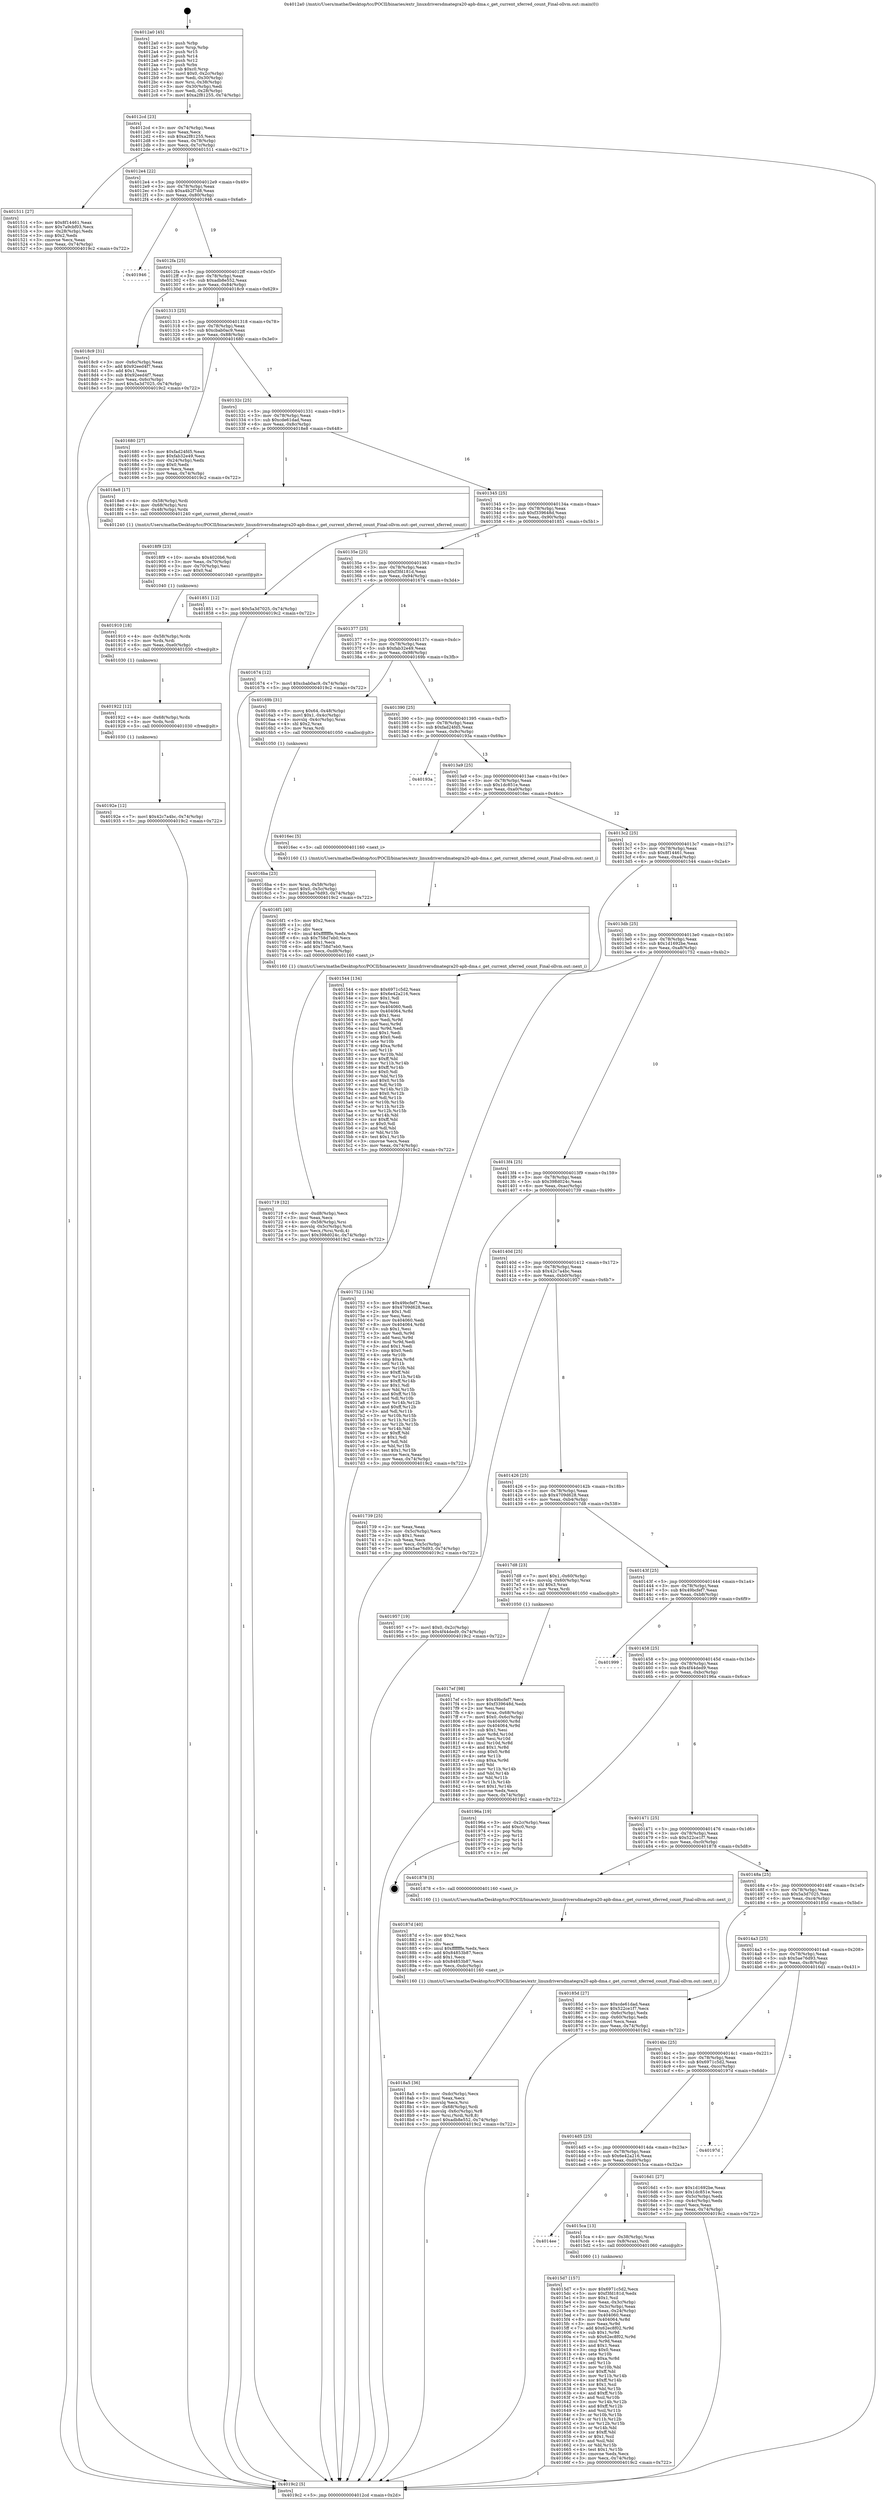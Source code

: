 digraph "0x4012a0" {
  label = "0x4012a0 (/mnt/c/Users/mathe/Desktop/tcc/POCII/binaries/extr_linuxdriversdmategra20-apb-dma.c_get_current_xferred_count_Final-ollvm.out::main(0))"
  labelloc = "t"
  node[shape=record]

  Entry [label="",width=0.3,height=0.3,shape=circle,fillcolor=black,style=filled]
  "0x4012cd" [label="{
     0x4012cd [23]\l
     | [instrs]\l
     &nbsp;&nbsp;0x4012cd \<+3\>: mov -0x74(%rbp),%eax\l
     &nbsp;&nbsp;0x4012d0 \<+2\>: mov %eax,%ecx\l
     &nbsp;&nbsp;0x4012d2 \<+6\>: sub $0xa2f81255,%ecx\l
     &nbsp;&nbsp;0x4012d8 \<+3\>: mov %eax,-0x78(%rbp)\l
     &nbsp;&nbsp;0x4012db \<+3\>: mov %ecx,-0x7c(%rbp)\l
     &nbsp;&nbsp;0x4012de \<+6\>: je 0000000000401511 \<main+0x271\>\l
  }"]
  "0x401511" [label="{
     0x401511 [27]\l
     | [instrs]\l
     &nbsp;&nbsp;0x401511 \<+5\>: mov $0x8f14461,%eax\l
     &nbsp;&nbsp;0x401516 \<+5\>: mov $0x7a9cbf03,%ecx\l
     &nbsp;&nbsp;0x40151b \<+3\>: mov -0x28(%rbp),%edx\l
     &nbsp;&nbsp;0x40151e \<+3\>: cmp $0x2,%edx\l
     &nbsp;&nbsp;0x401521 \<+3\>: cmovne %ecx,%eax\l
     &nbsp;&nbsp;0x401524 \<+3\>: mov %eax,-0x74(%rbp)\l
     &nbsp;&nbsp;0x401527 \<+5\>: jmp 00000000004019c2 \<main+0x722\>\l
  }"]
  "0x4012e4" [label="{
     0x4012e4 [22]\l
     | [instrs]\l
     &nbsp;&nbsp;0x4012e4 \<+5\>: jmp 00000000004012e9 \<main+0x49\>\l
     &nbsp;&nbsp;0x4012e9 \<+3\>: mov -0x78(%rbp),%eax\l
     &nbsp;&nbsp;0x4012ec \<+5\>: sub $0xa4b2f7d8,%eax\l
     &nbsp;&nbsp;0x4012f1 \<+3\>: mov %eax,-0x80(%rbp)\l
     &nbsp;&nbsp;0x4012f4 \<+6\>: je 0000000000401946 \<main+0x6a6\>\l
  }"]
  "0x4019c2" [label="{
     0x4019c2 [5]\l
     | [instrs]\l
     &nbsp;&nbsp;0x4019c2 \<+5\>: jmp 00000000004012cd \<main+0x2d\>\l
  }"]
  "0x4012a0" [label="{
     0x4012a0 [45]\l
     | [instrs]\l
     &nbsp;&nbsp;0x4012a0 \<+1\>: push %rbp\l
     &nbsp;&nbsp;0x4012a1 \<+3\>: mov %rsp,%rbp\l
     &nbsp;&nbsp;0x4012a4 \<+2\>: push %r15\l
     &nbsp;&nbsp;0x4012a6 \<+2\>: push %r14\l
     &nbsp;&nbsp;0x4012a8 \<+2\>: push %r12\l
     &nbsp;&nbsp;0x4012aa \<+1\>: push %rbx\l
     &nbsp;&nbsp;0x4012ab \<+7\>: sub $0xc0,%rsp\l
     &nbsp;&nbsp;0x4012b2 \<+7\>: movl $0x0,-0x2c(%rbp)\l
     &nbsp;&nbsp;0x4012b9 \<+3\>: mov %edi,-0x30(%rbp)\l
     &nbsp;&nbsp;0x4012bc \<+4\>: mov %rsi,-0x38(%rbp)\l
     &nbsp;&nbsp;0x4012c0 \<+3\>: mov -0x30(%rbp),%edi\l
     &nbsp;&nbsp;0x4012c3 \<+3\>: mov %edi,-0x28(%rbp)\l
     &nbsp;&nbsp;0x4012c6 \<+7\>: movl $0xa2f81255,-0x74(%rbp)\l
  }"]
  Exit [label="",width=0.3,height=0.3,shape=circle,fillcolor=black,style=filled,peripheries=2]
  "0x401946" [label="{
     0x401946\l
  }", style=dashed]
  "0x4012fa" [label="{
     0x4012fa [25]\l
     | [instrs]\l
     &nbsp;&nbsp;0x4012fa \<+5\>: jmp 00000000004012ff \<main+0x5f\>\l
     &nbsp;&nbsp;0x4012ff \<+3\>: mov -0x78(%rbp),%eax\l
     &nbsp;&nbsp;0x401302 \<+5\>: sub $0xadb8e552,%eax\l
     &nbsp;&nbsp;0x401307 \<+6\>: mov %eax,-0x84(%rbp)\l
     &nbsp;&nbsp;0x40130d \<+6\>: je 00000000004018c9 \<main+0x629\>\l
  }"]
  "0x40192e" [label="{
     0x40192e [12]\l
     | [instrs]\l
     &nbsp;&nbsp;0x40192e \<+7\>: movl $0x42c7a4bc,-0x74(%rbp)\l
     &nbsp;&nbsp;0x401935 \<+5\>: jmp 00000000004019c2 \<main+0x722\>\l
  }"]
  "0x4018c9" [label="{
     0x4018c9 [31]\l
     | [instrs]\l
     &nbsp;&nbsp;0x4018c9 \<+3\>: mov -0x6c(%rbp),%eax\l
     &nbsp;&nbsp;0x4018cc \<+5\>: add $0x92eed4f7,%eax\l
     &nbsp;&nbsp;0x4018d1 \<+3\>: add $0x1,%eax\l
     &nbsp;&nbsp;0x4018d4 \<+5\>: sub $0x92eed4f7,%eax\l
     &nbsp;&nbsp;0x4018d9 \<+3\>: mov %eax,-0x6c(%rbp)\l
     &nbsp;&nbsp;0x4018dc \<+7\>: movl $0x5a3d7025,-0x74(%rbp)\l
     &nbsp;&nbsp;0x4018e3 \<+5\>: jmp 00000000004019c2 \<main+0x722\>\l
  }"]
  "0x401313" [label="{
     0x401313 [25]\l
     | [instrs]\l
     &nbsp;&nbsp;0x401313 \<+5\>: jmp 0000000000401318 \<main+0x78\>\l
     &nbsp;&nbsp;0x401318 \<+3\>: mov -0x78(%rbp),%eax\l
     &nbsp;&nbsp;0x40131b \<+5\>: sub $0xcbab0ac9,%eax\l
     &nbsp;&nbsp;0x401320 \<+6\>: mov %eax,-0x88(%rbp)\l
     &nbsp;&nbsp;0x401326 \<+6\>: je 0000000000401680 \<main+0x3e0\>\l
  }"]
  "0x401922" [label="{
     0x401922 [12]\l
     | [instrs]\l
     &nbsp;&nbsp;0x401922 \<+4\>: mov -0x68(%rbp),%rdx\l
     &nbsp;&nbsp;0x401926 \<+3\>: mov %rdx,%rdi\l
     &nbsp;&nbsp;0x401929 \<+5\>: call 0000000000401030 \<free@plt\>\l
     | [calls]\l
     &nbsp;&nbsp;0x401030 \{1\} (unknown)\l
  }"]
  "0x401680" [label="{
     0x401680 [27]\l
     | [instrs]\l
     &nbsp;&nbsp;0x401680 \<+5\>: mov $0xfad24fd5,%eax\l
     &nbsp;&nbsp;0x401685 \<+5\>: mov $0xfab32e49,%ecx\l
     &nbsp;&nbsp;0x40168a \<+3\>: mov -0x24(%rbp),%edx\l
     &nbsp;&nbsp;0x40168d \<+3\>: cmp $0x0,%edx\l
     &nbsp;&nbsp;0x401690 \<+3\>: cmove %ecx,%eax\l
     &nbsp;&nbsp;0x401693 \<+3\>: mov %eax,-0x74(%rbp)\l
     &nbsp;&nbsp;0x401696 \<+5\>: jmp 00000000004019c2 \<main+0x722\>\l
  }"]
  "0x40132c" [label="{
     0x40132c [25]\l
     | [instrs]\l
     &nbsp;&nbsp;0x40132c \<+5\>: jmp 0000000000401331 \<main+0x91\>\l
     &nbsp;&nbsp;0x401331 \<+3\>: mov -0x78(%rbp),%eax\l
     &nbsp;&nbsp;0x401334 \<+5\>: sub $0xcde61dad,%eax\l
     &nbsp;&nbsp;0x401339 \<+6\>: mov %eax,-0x8c(%rbp)\l
     &nbsp;&nbsp;0x40133f \<+6\>: je 00000000004018e8 \<main+0x648\>\l
  }"]
  "0x401910" [label="{
     0x401910 [18]\l
     | [instrs]\l
     &nbsp;&nbsp;0x401910 \<+4\>: mov -0x58(%rbp),%rdx\l
     &nbsp;&nbsp;0x401914 \<+3\>: mov %rdx,%rdi\l
     &nbsp;&nbsp;0x401917 \<+6\>: mov %eax,-0xe0(%rbp)\l
     &nbsp;&nbsp;0x40191d \<+5\>: call 0000000000401030 \<free@plt\>\l
     | [calls]\l
     &nbsp;&nbsp;0x401030 \{1\} (unknown)\l
  }"]
  "0x4018e8" [label="{
     0x4018e8 [17]\l
     | [instrs]\l
     &nbsp;&nbsp;0x4018e8 \<+4\>: mov -0x58(%rbp),%rdi\l
     &nbsp;&nbsp;0x4018ec \<+4\>: mov -0x68(%rbp),%rsi\l
     &nbsp;&nbsp;0x4018f0 \<+4\>: mov -0x48(%rbp),%rdx\l
     &nbsp;&nbsp;0x4018f4 \<+5\>: call 0000000000401240 \<get_current_xferred_count\>\l
     | [calls]\l
     &nbsp;&nbsp;0x401240 \{1\} (/mnt/c/Users/mathe/Desktop/tcc/POCII/binaries/extr_linuxdriversdmategra20-apb-dma.c_get_current_xferred_count_Final-ollvm.out::get_current_xferred_count)\l
  }"]
  "0x401345" [label="{
     0x401345 [25]\l
     | [instrs]\l
     &nbsp;&nbsp;0x401345 \<+5\>: jmp 000000000040134a \<main+0xaa\>\l
     &nbsp;&nbsp;0x40134a \<+3\>: mov -0x78(%rbp),%eax\l
     &nbsp;&nbsp;0x40134d \<+5\>: sub $0xf339648d,%eax\l
     &nbsp;&nbsp;0x401352 \<+6\>: mov %eax,-0x90(%rbp)\l
     &nbsp;&nbsp;0x401358 \<+6\>: je 0000000000401851 \<main+0x5b1\>\l
  }"]
  "0x4018f9" [label="{
     0x4018f9 [23]\l
     | [instrs]\l
     &nbsp;&nbsp;0x4018f9 \<+10\>: movabs $0x4020b6,%rdi\l
     &nbsp;&nbsp;0x401903 \<+3\>: mov %eax,-0x70(%rbp)\l
     &nbsp;&nbsp;0x401906 \<+3\>: mov -0x70(%rbp),%esi\l
     &nbsp;&nbsp;0x401909 \<+2\>: mov $0x0,%al\l
     &nbsp;&nbsp;0x40190b \<+5\>: call 0000000000401040 \<printf@plt\>\l
     | [calls]\l
     &nbsp;&nbsp;0x401040 \{1\} (unknown)\l
  }"]
  "0x401851" [label="{
     0x401851 [12]\l
     | [instrs]\l
     &nbsp;&nbsp;0x401851 \<+7\>: movl $0x5a3d7025,-0x74(%rbp)\l
     &nbsp;&nbsp;0x401858 \<+5\>: jmp 00000000004019c2 \<main+0x722\>\l
  }"]
  "0x40135e" [label="{
     0x40135e [25]\l
     | [instrs]\l
     &nbsp;&nbsp;0x40135e \<+5\>: jmp 0000000000401363 \<main+0xc3\>\l
     &nbsp;&nbsp;0x401363 \<+3\>: mov -0x78(%rbp),%eax\l
     &nbsp;&nbsp;0x401366 \<+5\>: sub $0xf3fd181d,%eax\l
     &nbsp;&nbsp;0x40136b \<+6\>: mov %eax,-0x94(%rbp)\l
     &nbsp;&nbsp;0x401371 \<+6\>: je 0000000000401674 \<main+0x3d4\>\l
  }"]
  "0x4018a5" [label="{
     0x4018a5 [36]\l
     | [instrs]\l
     &nbsp;&nbsp;0x4018a5 \<+6\>: mov -0xdc(%rbp),%ecx\l
     &nbsp;&nbsp;0x4018ab \<+3\>: imul %eax,%ecx\l
     &nbsp;&nbsp;0x4018ae \<+3\>: movslq %ecx,%rsi\l
     &nbsp;&nbsp;0x4018b1 \<+4\>: mov -0x68(%rbp),%rdi\l
     &nbsp;&nbsp;0x4018b5 \<+4\>: movslq -0x6c(%rbp),%r8\l
     &nbsp;&nbsp;0x4018b9 \<+4\>: mov %rsi,(%rdi,%r8,8)\l
     &nbsp;&nbsp;0x4018bd \<+7\>: movl $0xadb8e552,-0x74(%rbp)\l
     &nbsp;&nbsp;0x4018c4 \<+5\>: jmp 00000000004019c2 \<main+0x722\>\l
  }"]
  "0x401674" [label="{
     0x401674 [12]\l
     | [instrs]\l
     &nbsp;&nbsp;0x401674 \<+7\>: movl $0xcbab0ac9,-0x74(%rbp)\l
     &nbsp;&nbsp;0x40167b \<+5\>: jmp 00000000004019c2 \<main+0x722\>\l
  }"]
  "0x401377" [label="{
     0x401377 [25]\l
     | [instrs]\l
     &nbsp;&nbsp;0x401377 \<+5\>: jmp 000000000040137c \<main+0xdc\>\l
     &nbsp;&nbsp;0x40137c \<+3\>: mov -0x78(%rbp),%eax\l
     &nbsp;&nbsp;0x40137f \<+5\>: sub $0xfab32e49,%eax\l
     &nbsp;&nbsp;0x401384 \<+6\>: mov %eax,-0x98(%rbp)\l
     &nbsp;&nbsp;0x40138a \<+6\>: je 000000000040169b \<main+0x3fb\>\l
  }"]
  "0x40187d" [label="{
     0x40187d [40]\l
     | [instrs]\l
     &nbsp;&nbsp;0x40187d \<+5\>: mov $0x2,%ecx\l
     &nbsp;&nbsp;0x401882 \<+1\>: cltd\l
     &nbsp;&nbsp;0x401883 \<+2\>: idiv %ecx\l
     &nbsp;&nbsp;0x401885 \<+6\>: imul $0xfffffffe,%edx,%ecx\l
     &nbsp;&nbsp;0x40188b \<+6\>: add $0x84853b87,%ecx\l
     &nbsp;&nbsp;0x401891 \<+3\>: add $0x1,%ecx\l
     &nbsp;&nbsp;0x401894 \<+6\>: sub $0x84853b87,%ecx\l
     &nbsp;&nbsp;0x40189a \<+6\>: mov %ecx,-0xdc(%rbp)\l
     &nbsp;&nbsp;0x4018a0 \<+5\>: call 0000000000401160 \<next_i\>\l
     | [calls]\l
     &nbsp;&nbsp;0x401160 \{1\} (/mnt/c/Users/mathe/Desktop/tcc/POCII/binaries/extr_linuxdriversdmategra20-apb-dma.c_get_current_xferred_count_Final-ollvm.out::next_i)\l
  }"]
  "0x40169b" [label="{
     0x40169b [31]\l
     | [instrs]\l
     &nbsp;&nbsp;0x40169b \<+8\>: movq $0x64,-0x48(%rbp)\l
     &nbsp;&nbsp;0x4016a3 \<+7\>: movl $0x1,-0x4c(%rbp)\l
     &nbsp;&nbsp;0x4016aa \<+4\>: movslq -0x4c(%rbp),%rax\l
     &nbsp;&nbsp;0x4016ae \<+4\>: shl $0x2,%rax\l
     &nbsp;&nbsp;0x4016b2 \<+3\>: mov %rax,%rdi\l
     &nbsp;&nbsp;0x4016b5 \<+5\>: call 0000000000401050 \<malloc@plt\>\l
     | [calls]\l
     &nbsp;&nbsp;0x401050 \{1\} (unknown)\l
  }"]
  "0x401390" [label="{
     0x401390 [25]\l
     | [instrs]\l
     &nbsp;&nbsp;0x401390 \<+5\>: jmp 0000000000401395 \<main+0xf5\>\l
     &nbsp;&nbsp;0x401395 \<+3\>: mov -0x78(%rbp),%eax\l
     &nbsp;&nbsp;0x401398 \<+5\>: sub $0xfad24fd5,%eax\l
     &nbsp;&nbsp;0x40139d \<+6\>: mov %eax,-0x9c(%rbp)\l
     &nbsp;&nbsp;0x4013a3 \<+6\>: je 000000000040193a \<main+0x69a\>\l
  }"]
  "0x4017ef" [label="{
     0x4017ef [98]\l
     | [instrs]\l
     &nbsp;&nbsp;0x4017ef \<+5\>: mov $0x49bcfef7,%ecx\l
     &nbsp;&nbsp;0x4017f4 \<+5\>: mov $0xf339648d,%edx\l
     &nbsp;&nbsp;0x4017f9 \<+2\>: xor %esi,%esi\l
     &nbsp;&nbsp;0x4017fb \<+4\>: mov %rax,-0x68(%rbp)\l
     &nbsp;&nbsp;0x4017ff \<+7\>: movl $0x0,-0x6c(%rbp)\l
     &nbsp;&nbsp;0x401806 \<+8\>: mov 0x404060,%r8d\l
     &nbsp;&nbsp;0x40180e \<+8\>: mov 0x404064,%r9d\l
     &nbsp;&nbsp;0x401816 \<+3\>: sub $0x1,%esi\l
     &nbsp;&nbsp;0x401819 \<+3\>: mov %r8d,%r10d\l
     &nbsp;&nbsp;0x40181c \<+3\>: add %esi,%r10d\l
     &nbsp;&nbsp;0x40181f \<+4\>: imul %r10d,%r8d\l
     &nbsp;&nbsp;0x401823 \<+4\>: and $0x1,%r8d\l
     &nbsp;&nbsp;0x401827 \<+4\>: cmp $0x0,%r8d\l
     &nbsp;&nbsp;0x40182b \<+4\>: sete %r11b\l
     &nbsp;&nbsp;0x40182f \<+4\>: cmp $0xa,%r9d\l
     &nbsp;&nbsp;0x401833 \<+3\>: setl %bl\l
     &nbsp;&nbsp;0x401836 \<+3\>: mov %r11b,%r14b\l
     &nbsp;&nbsp;0x401839 \<+3\>: and %bl,%r14b\l
     &nbsp;&nbsp;0x40183c \<+3\>: xor %bl,%r11b\l
     &nbsp;&nbsp;0x40183f \<+3\>: or %r11b,%r14b\l
     &nbsp;&nbsp;0x401842 \<+4\>: test $0x1,%r14b\l
     &nbsp;&nbsp;0x401846 \<+3\>: cmovne %edx,%ecx\l
     &nbsp;&nbsp;0x401849 \<+3\>: mov %ecx,-0x74(%rbp)\l
     &nbsp;&nbsp;0x40184c \<+5\>: jmp 00000000004019c2 \<main+0x722\>\l
  }"]
  "0x40193a" [label="{
     0x40193a\l
  }", style=dashed]
  "0x4013a9" [label="{
     0x4013a9 [25]\l
     | [instrs]\l
     &nbsp;&nbsp;0x4013a9 \<+5\>: jmp 00000000004013ae \<main+0x10e\>\l
     &nbsp;&nbsp;0x4013ae \<+3\>: mov -0x78(%rbp),%eax\l
     &nbsp;&nbsp;0x4013b1 \<+5\>: sub $0x1dc851e,%eax\l
     &nbsp;&nbsp;0x4013b6 \<+6\>: mov %eax,-0xa0(%rbp)\l
     &nbsp;&nbsp;0x4013bc \<+6\>: je 00000000004016ec \<main+0x44c\>\l
  }"]
  "0x401719" [label="{
     0x401719 [32]\l
     | [instrs]\l
     &nbsp;&nbsp;0x401719 \<+6\>: mov -0xd8(%rbp),%ecx\l
     &nbsp;&nbsp;0x40171f \<+3\>: imul %eax,%ecx\l
     &nbsp;&nbsp;0x401722 \<+4\>: mov -0x58(%rbp),%rsi\l
     &nbsp;&nbsp;0x401726 \<+4\>: movslq -0x5c(%rbp),%rdi\l
     &nbsp;&nbsp;0x40172a \<+3\>: mov %ecx,(%rsi,%rdi,4)\l
     &nbsp;&nbsp;0x40172d \<+7\>: movl $0x398d024c,-0x74(%rbp)\l
     &nbsp;&nbsp;0x401734 \<+5\>: jmp 00000000004019c2 \<main+0x722\>\l
  }"]
  "0x4016ec" [label="{
     0x4016ec [5]\l
     | [instrs]\l
     &nbsp;&nbsp;0x4016ec \<+5\>: call 0000000000401160 \<next_i\>\l
     | [calls]\l
     &nbsp;&nbsp;0x401160 \{1\} (/mnt/c/Users/mathe/Desktop/tcc/POCII/binaries/extr_linuxdriversdmategra20-apb-dma.c_get_current_xferred_count_Final-ollvm.out::next_i)\l
  }"]
  "0x4013c2" [label="{
     0x4013c2 [25]\l
     | [instrs]\l
     &nbsp;&nbsp;0x4013c2 \<+5\>: jmp 00000000004013c7 \<main+0x127\>\l
     &nbsp;&nbsp;0x4013c7 \<+3\>: mov -0x78(%rbp),%eax\l
     &nbsp;&nbsp;0x4013ca \<+5\>: sub $0x8f14461,%eax\l
     &nbsp;&nbsp;0x4013cf \<+6\>: mov %eax,-0xa4(%rbp)\l
     &nbsp;&nbsp;0x4013d5 \<+6\>: je 0000000000401544 \<main+0x2a4\>\l
  }"]
  "0x4016f1" [label="{
     0x4016f1 [40]\l
     | [instrs]\l
     &nbsp;&nbsp;0x4016f1 \<+5\>: mov $0x2,%ecx\l
     &nbsp;&nbsp;0x4016f6 \<+1\>: cltd\l
     &nbsp;&nbsp;0x4016f7 \<+2\>: idiv %ecx\l
     &nbsp;&nbsp;0x4016f9 \<+6\>: imul $0xfffffffe,%edx,%ecx\l
     &nbsp;&nbsp;0x4016ff \<+6\>: sub $0x758d7eb0,%ecx\l
     &nbsp;&nbsp;0x401705 \<+3\>: add $0x1,%ecx\l
     &nbsp;&nbsp;0x401708 \<+6\>: add $0x758d7eb0,%ecx\l
     &nbsp;&nbsp;0x40170e \<+6\>: mov %ecx,-0xd8(%rbp)\l
     &nbsp;&nbsp;0x401714 \<+5\>: call 0000000000401160 \<next_i\>\l
     | [calls]\l
     &nbsp;&nbsp;0x401160 \{1\} (/mnt/c/Users/mathe/Desktop/tcc/POCII/binaries/extr_linuxdriversdmategra20-apb-dma.c_get_current_xferred_count_Final-ollvm.out::next_i)\l
  }"]
  "0x401544" [label="{
     0x401544 [134]\l
     | [instrs]\l
     &nbsp;&nbsp;0x401544 \<+5\>: mov $0x6971c5d2,%eax\l
     &nbsp;&nbsp;0x401549 \<+5\>: mov $0x6e42a216,%ecx\l
     &nbsp;&nbsp;0x40154e \<+2\>: mov $0x1,%dl\l
     &nbsp;&nbsp;0x401550 \<+2\>: xor %esi,%esi\l
     &nbsp;&nbsp;0x401552 \<+7\>: mov 0x404060,%edi\l
     &nbsp;&nbsp;0x401559 \<+8\>: mov 0x404064,%r8d\l
     &nbsp;&nbsp;0x401561 \<+3\>: sub $0x1,%esi\l
     &nbsp;&nbsp;0x401564 \<+3\>: mov %edi,%r9d\l
     &nbsp;&nbsp;0x401567 \<+3\>: add %esi,%r9d\l
     &nbsp;&nbsp;0x40156a \<+4\>: imul %r9d,%edi\l
     &nbsp;&nbsp;0x40156e \<+3\>: and $0x1,%edi\l
     &nbsp;&nbsp;0x401571 \<+3\>: cmp $0x0,%edi\l
     &nbsp;&nbsp;0x401574 \<+4\>: sete %r10b\l
     &nbsp;&nbsp;0x401578 \<+4\>: cmp $0xa,%r8d\l
     &nbsp;&nbsp;0x40157c \<+4\>: setl %r11b\l
     &nbsp;&nbsp;0x401580 \<+3\>: mov %r10b,%bl\l
     &nbsp;&nbsp;0x401583 \<+3\>: xor $0xff,%bl\l
     &nbsp;&nbsp;0x401586 \<+3\>: mov %r11b,%r14b\l
     &nbsp;&nbsp;0x401589 \<+4\>: xor $0xff,%r14b\l
     &nbsp;&nbsp;0x40158d \<+3\>: xor $0x0,%dl\l
     &nbsp;&nbsp;0x401590 \<+3\>: mov %bl,%r15b\l
     &nbsp;&nbsp;0x401593 \<+4\>: and $0x0,%r15b\l
     &nbsp;&nbsp;0x401597 \<+3\>: and %dl,%r10b\l
     &nbsp;&nbsp;0x40159a \<+3\>: mov %r14b,%r12b\l
     &nbsp;&nbsp;0x40159d \<+4\>: and $0x0,%r12b\l
     &nbsp;&nbsp;0x4015a1 \<+3\>: and %dl,%r11b\l
     &nbsp;&nbsp;0x4015a4 \<+3\>: or %r10b,%r15b\l
     &nbsp;&nbsp;0x4015a7 \<+3\>: or %r11b,%r12b\l
     &nbsp;&nbsp;0x4015aa \<+3\>: xor %r12b,%r15b\l
     &nbsp;&nbsp;0x4015ad \<+3\>: or %r14b,%bl\l
     &nbsp;&nbsp;0x4015b0 \<+3\>: xor $0xff,%bl\l
     &nbsp;&nbsp;0x4015b3 \<+3\>: or $0x0,%dl\l
     &nbsp;&nbsp;0x4015b6 \<+2\>: and %dl,%bl\l
     &nbsp;&nbsp;0x4015b8 \<+3\>: or %bl,%r15b\l
     &nbsp;&nbsp;0x4015bb \<+4\>: test $0x1,%r15b\l
     &nbsp;&nbsp;0x4015bf \<+3\>: cmovne %ecx,%eax\l
     &nbsp;&nbsp;0x4015c2 \<+3\>: mov %eax,-0x74(%rbp)\l
     &nbsp;&nbsp;0x4015c5 \<+5\>: jmp 00000000004019c2 \<main+0x722\>\l
  }"]
  "0x4013db" [label="{
     0x4013db [25]\l
     | [instrs]\l
     &nbsp;&nbsp;0x4013db \<+5\>: jmp 00000000004013e0 \<main+0x140\>\l
     &nbsp;&nbsp;0x4013e0 \<+3\>: mov -0x78(%rbp),%eax\l
     &nbsp;&nbsp;0x4013e3 \<+5\>: sub $0x1d1692be,%eax\l
     &nbsp;&nbsp;0x4013e8 \<+6\>: mov %eax,-0xa8(%rbp)\l
     &nbsp;&nbsp;0x4013ee \<+6\>: je 0000000000401752 \<main+0x4b2\>\l
  }"]
  "0x4016ba" [label="{
     0x4016ba [23]\l
     | [instrs]\l
     &nbsp;&nbsp;0x4016ba \<+4\>: mov %rax,-0x58(%rbp)\l
     &nbsp;&nbsp;0x4016be \<+7\>: movl $0x0,-0x5c(%rbp)\l
     &nbsp;&nbsp;0x4016c5 \<+7\>: movl $0x5ae76d93,-0x74(%rbp)\l
     &nbsp;&nbsp;0x4016cc \<+5\>: jmp 00000000004019c2 \<main+0x722\>\l
  }"]
  "0x401752" [label="{
     0x401752 [134]\l
     | [instrs]\l
     &nbsp;&nbsp;0x401752 \<+5\>: mov $0x49bcfef7,%eax\l
     &nbsp;&nbsp;0x401757 \<+5\>: mov $0x4709d628,%ecx\l
     &nbsp;&nbsp;0x40175c \<+2\>: mov $0x1,%dl\l
     &nbsp;&nbsp;0x40175e \<+2\>: xor %esi,%esi\l
     &nbsp;&nbsp;0x401760 \<+7\>: mov 0x404060,%edi\l
     &nbsp;&nbsp;0x401767 \<+8\>: mov 0x404064,%r8d\l
     &nbsp;&nbsp;0x40176f \<+3\>: sub $0x1,%esi\l
     &nbsp;&nbsp;0x401772 \<+3\>: mov %edi,%r9d\l
     &nbsp;&nbsp;0x401775 \<+3\>: add %esi,%r9d\l
     &nbsp;&nbsp;0x401778 \<+4\>: imul %r9d,%edi\l
     &nbsp;&nbsp;0x40177c \<+3\>: and $0x1,%edi\l
     &nbsp;&nbsp;0x40177f \<+3\>: cmp $0x0,%edi\l
     &nbsp;&nbsp;0x401782 \<+4\>: sete %r10b\l
     &nbsp;&nbsp;0x401786 \<+4\>: cmp $0xa,%r8d\l
     &nbsp;&nbsp;0x40178a \<+4\>: setl %r11b\l
     &nbsp;&nbsp;0x40178e \<+3\>: mov %r10b,%bl\l
     &nbsp;&nbsp;0x401791 \<+3\>: xor $0xff,%bl\l
     &nbsp;&nbsp;0x401794 \<+3\>: mov %r11b,%r14b\l
     &nbsp;&nbsp;0x401797 \<+4\>: xor $0xff,%r14b\l
     &nbsp;&nbsp;0x40179b \<+3\>: xor $0x1,%dl\l
     &nbsp;&nbsp;0x40179e \<+3\>: mov %bl,%r15b\l
     &nbsp;&nbsp;0x4017a1 \<+4\>: and $0xff,%r15b\l
     &nbsp;&nbsp;0x4017a5 \<+3\>: and %dl,%r10b\l
     &nbsp;&nbsp;0x4017a8 \<+3\>: mov %r14b,%r12b\l
     &nbsp;&nbsp;0x4017ab \<+4\>: and $0xff,%r12b\l
     &nbsp;&nbsp;0x4017af \<+3\>: and %dl,%r11b\l
     &nbsp;&nbsp;0x4017b2 \<+3\>: or %r10b,%r15b\l
     &nbsp;&nbsp;0x4017b5 \<+3\>: or %r11b,%r12b\l
     &nbsp;&nbsp;0x4017b8 \<+3\>: xor %r12b,%r15b\l
     &nbsp;&nbsp;0x4017bb \<+3\>: or %r14b,%bl\l
     &nbsp;&nbsp;0x4017be \<+3\>: xor $0xff,%bl\l
     &nbsp;&nbsp;0x4017c1 \<+3\>: or $0x1,%dl\l
     &nbsp;&nbsp;0x4017c4 \<+2\>: and %dl,%bl\l
     &nbsp;&nbsp;0x4017c6 \<+3\>: or %bl,%r15b\l
     &nbsp;&nbsp;0x4017c9 \<+4\>: test $0x1,%r15b\l
     &nbsp;&nbsp;0x4017cd \<+3\>: cmovne %ecx,%eax\l
     &nbsp;&nbsp;0x4017d0 \<+3\>: mov %eax,-0x74(%rbp)\l
     &nbsp;&nbsp;0x4017d3 \<+5\>: jmp 00000000004019c2 \<main+0x722\>\l
  }"]
  "0x4013f4" [label="{
     0x4013f4 [25]\l
     | [instrs]\l
     &nbsp;&nbsp;0x4013f4 \<+5\>: jmp 00000000004013f9 \<main+0x159\>\l
     &nbsp;&nbsp;0x4013f9 \<+3\>: mov -0x78(%rbp),%eax\l
     &nbsp;&nbsp;0x4013fc \<+5\>: sub $0x398d024c,%eax\l
     &nbsp;&nbsp;0x401401 \<+6\>: mov %eax,-0xac(%rbp)\l
     &nbsp;&nbsp;0x401407 \<+6\>: je 0000000000401739 \<main+0x499\>\l
  }"]
  "0x4015d7" [label="{
     0x4015d7 [157]\l
     | [instrs]\l
     &nbsp;&nbsp;0x4015d7 \<+5\>: mov $0x6971c5d2,%ecx\l
     &nbsp;&nbsp;0x4015dc \<+5\>: mov $0xf3fd181d,%edx\l
     &nbsp;&nbsp;0x4015e1 \<+3\>: mov $0x1,%sil\l
     &nbsp;&nbsp;0x4015e4 \<+3\>: mov %eax,-0x3c(%rbp)\l
     &nbsp;&nbsp;0x4015e7 \<+3\>: mov -0x3c(%rbp),%eax\l
     &nbsp;&nbsp;0x4015ea \<+3\>: mov %eax,-0x24(%rbp)\l
     &nbsp;&nbsp;0x4015ed \<+7\>: mov 0x404060,%eax\l
     &nbsp;&nbsp;0x4015f4 \<+8\>: mov 0x404064,%r8d\l
     &nbsp;&nbsp;0x4015fc \<+3\>: mov %eax,%r9d\l
     &nbsp;&nbsp;0x4015ff \<+7\>: add $0x62ec8f02,%r9d\l
     &nbsp;&nbsp;0x401606 \<+4\>: sub $0x1,%r9d\l
     &nbsp;&nbsp;0x40160a \<+7\>: sub $0x62ec8f02,%r9d\l
     &nbsp;&nbsp;0x401611 \<+4\>: imul %r9d,%eax\l
     &nbsp;&nbsp;0x401615 \<+3\>: and $0x1,%eax\l
     &nbsp;&nbsp;0x401618 \<+3\>: cmp $0x0,%eax\l
     &nbsp;&nbsp;0x40161b \<+4\>: sete %r10b\l
     &nbsp;&nbsp;0x40161f \<+4\>: cmp $0xa,%r8d\l
     &nbsp;&nbsp;0x401623 \<+4\>: setl %r11b\l
     &nbsp;&nbsp;0x401627 \<+3\>: mov %r10b,%bl\l
     &nbsp;&nbsp;0x40162a \<+3\>: xor $0xff,%bl\l
     &nbsp;&nbsp;0x40162d \<+3\>: mov %r11b,%r14b\l
     &nbsp;&nbsp;0x401630 \<+4\>: xor $0xff,%r14b\l
     &nbsp;&nbsp;0x401634 \<+4\>: xor $0x1,%sil\l
     &nbsp;&nbsp;0x401638 \<+3\>: mov %bl,%r15b\l
     &nbsp;&nbsp;0x40163b \<+4\>: and $0xff,%r15b\l
     &nbsp;&nbsp;0x40163f \<+3\>: and %sil,%r10b\l
     &nbsp;&nbsp;0x401642 \<+3\>: mov %r14b,%r12b\l
     &nbsp;&nbsp;0x401645 \<+4\>: and $0xff,%r12b\l
     &nbsp;&nbsp;0x401649 \<+3\>: and %sil,%r11b\l
     &nbsp;&nbsp;0x40164c \<+3\>: or %r10b,%r15b\l
     &nbsp;&nbsp;0x40164f \<+3\>: or %r11b,%r12b\l
     &nbsp;&nbsp;0x401652 \<+3\>: xor %r12b,%r15b\l
     &nbsp;&nbsp;0x401655 \<+3\>: or %r14b,%bl\l
     &nbsp;&nbsp;0x401658 \<+3\>: xor $0xff,%bl\l
     &nbsp;&nbsp;0x40165b \<+4\>: or $0x1,%sil\l
     &nbsp;&nbsp;0x40165f \<+3\>: and %sil,%bl\l
     &nbsp;&nbsp;0x401662 \<+3\>: or %bl,%r15b\l
     &nbsp;&nbsp;0x401665 \<+4\>: test $0x1,%r15b\l
     &nbsp;&nbsp;0x401669 \<+3\>: cmovne %edx,%ecx\l
     &nbsp;&nbsp;0x40166c \<+3\>: mov %ecx,-0x74(%rbp)\l
     &nbsp;&nbsp;0x40166f \<+5\>: jmp 00000000004019c2 \<main+0x722\>\l
  }"]
  "0x401739" [label="{
     0x401739 [25]\l
     | [instrs]\l
     &nbsp;&nbsp;0x401739 \<+2\>: xor %eax,%eax\l
     &nbsp;&nbsp;0x40173b \<+3\>: mov -0x5c(%rbp),%ecx\l
     &nbsp;&nbsp;0x40173e \<+3\>: sub $0x1,%eax\l
     &nbsp;&nbsp;0x401741 \<+2\>: sub %eax,%ecx\l
     &nbsp;&nbsp;0x401743 \<+3\>: mov %ecx,-0x5c(%rbp)\l
     &nbsp;&nbsp;0x401746 \<+7\>: movl $0x5ae76d93,-0x74(%rbp)\l
     &nbsp;&nbsp;0x40174d \<+5\>: jmp 00000000004019c2 \<main+0x722\>\l
  }"]
  "0x40140d" [label="{
     0x40140d [25]\l
     | [instrs]\l
     &nbsp;&nbsp;0x40140d \<+5\>: jmp 0000000000401412 \<main+0x172\>\l
     &nbsp;&nbsp;0x401412 \<+3\>: mov -0x78(%rbp),%eax\l
     &nbsp;&nbsp;0x401415 \<+5\>: sub $0x42c7a4bc,%eax\l
     &nbsp;&nbsp;0x40141a \<+6\>: mov %eax,-0xb0(%rbp)\l
     &nbsp;&nbsp;0x401420 \<+6\>: je 0000000000401957 \<main+0x6b7\>\l
  }"]
  "0x4014ee" [label="{
     0x4014ee\l
  }", style=dashed]
  "0x401957" [label="{
     0x401957 [19]\l
     | [instrs]\l
     &nbsp;&nbsp;0x401957 \<+7\>: movl $0x0,-0x2c(%rbp)\l
     &nbsp;&nbsp;0x40195e \<+7\>: movl $0x4f44ded9,-0x74(%rbp)\l
     &nbsp;&nbsp;0x401965 \<+5\>: jmp 00000000004019c2 \<main+0x722\>\l
  }"]
  "0x401426" [label="{
     0x401426 [25]\l
     | [instrs]\l
     &nbsp;&nbsp;0x401426 \<+5\>: jmp 000000000040142b \<main+0x18b\>\l
     &nbsp;&nbsp;0x40142b \<+3\>: mov -0x78(%rbp),%eax\l
     &nbsp;&nbsp;0x40142e \<+5\>: sub $0x4709d628,%eax\l
     &nbsp;&nbsp;0x401433 \<+6\>: mov %eax,-0xb4(%rbp)\l
     &nbsp;&nbsp;0x401439 \<+6\>: je 00000000004017d8 \<main+0x538\>\l
  }"]
  "0x4015ca" [label="{
     0x4015ca [13]\l
     | [instrs]\l
     &nbsp;&nbsp;0x4015ca \<+4\>: mov -0x38(%rbp),%rax\l
     &nbsp;&nbsp;0x4015ce \<+4\>: mov 0x8(%rax),%rdi\l
     &nbsp;&nbsp;0x4015d2 \<+5\>: call 0000000000401060 \<atoi@plt\>\l
     | [calls]\l
     &nbsp;&nbsp;0x401060 \{1\} (unknown)\l
  }"]
  "0x4017d8" [label="{
     0x4017d8 [23]\l
     | [instrs]\l
     &nbsp;&nbsp;0x4017d8 \<+7\>: movl $0x1,-0x60(%rbp)\l
     &nbsp;&nbsp;0x4017df \<+4\>: movslq -0x60(%rbp),%rax\l
     &nbsp;&nbsp;0x4017e3 \<+4\>: shl $0x3,%rax\l
     &nbsp;&nbsp;0x4017e7 \<+3\>: mov %rax,%rdi\l
     &nbsp;&nbsp;0x4017ea \<+5\>: call 0000000000401050 \<malloc@plt\>\l
     | [calls]\l
     &nbsp;&nbsp;0x401050 \{1\} (unknown)\l
  }"]
  "0x40143f" [label="{
     0x40143f [25]\l
     | [instrs]\l
     &nbsp;&nbsp;0x40143f \<+5\>: jmp 0000000000401444 \<main+0x1a4\>\l
     &nbsp;&nbsp;0x401444 \<+3\>: mov -0x78(%rbp),%eax\l
     &nbsp;&nbsp;0x401447 \<+5\>: sub $0x49bcfef7,%eax\l
     &nbsp;&nbsp;0x40144c \<+6\>: mov %eax,-0xb8(%rbp)\l
     &nbsp;&nbsp;0x401452 \<+6\>: je 0000000000401999 \<main+0x6f9\>\l
  }"]
  "0x4014d5" [label="{
     0x4014d5 [25]\l
     | [instrs]\l
     &nbsp;&nbsp;0x4014d5 \<+5\>: jmp 00000000004014da \<main+0x23a\>\l
     &nbsp;&nbsp;0x4014da \<+3\>: mov -0x78(%rbp),%eax\l
     &nbsp;&nbsp;0x4014dd \<+5\>: sub $0x6e42a216,%eax\l
     &nbsp;&nbsp;0x4014e2 \<+6\>: mov %eax,-0xd0(%rbp)\l
     &nbsp;&nbsp;0x4014e8 \<+6\>: je 00000000004015ca \<main+0x32a\>\l
  }"]
  "0x401999" [label="{
     0x401999\l
  }", style=dashed]
  "0x401458" [label="{
     0x401458 [25]\l
     | [instrs]\l
     &nbsp;&nbsp;0x401458 \<+5\>: jmp 000000000040145d \<main+0x1bd\>\l
     &nbsp;&nbsp;0x40145d \<+3\>: mov -0x78(%rbp),%eax\l
     &nbsp;&nbsp;0x401460 \<+5\>: sub $0x4f44ded9,%eax\l
     &nbsp;&nbsp;0x401465 \<+6\>: mov %eax,-0xbc(%rbp)\l
     &nbsp;&nbsp;0x40146b \<+6\>: je 000000000040196a \<main+0x6ca\>\l
  }"]
  "0x40197d" [label="{
     0x40197d\l
  }", style=dashed]
  "0x40196a" [label="{
     0x40196a [19]\l
     | [instrs]\l
     &nbsp;&nbsp;0x40196a \<+3\>: mov -0x2c(%rbp),%eax\l
     &nbsp;&nbsp;0x40196d \<+7\>: add $0xc0,%rsp\l
     &nbsp;&nbsp;0x401974 \<+1\>: pop %rbx\l
     &nbsp;&nbsp;0x401975 \<+2\>: pop %r12\l
     &nbsp;&nbsp;0x401977 \<+2\>: pop %r14\l
     &nbsp;&nbsp;0x401979 \<+2\>: pop %r15\l
     &nbsp;&nbsp;0x40197b \<+1\>: pop %rbp\l
     &nbsp;&nbsp;0x40197c \<+1\>: ret\l
  }"]
  "0x401471" [label="{
     0x401471 [25]\l
     | [instrs]\l
     &nbsp;&nbsp;0x401471 \<+5\>: jmp 0000000000401476 \<main+0x1d6\>\l
     &nbsp;&nbsp;0x401476 \<+3\>: mov -0x78(%rbp),%eax\l
     &nbsp;&nbsp;0x401479 \<+5\>: sub $0x522ce1f7,%eax\l
     &nbsp;&nbsp;0x40147e \<+6\>: mov %eax,-0xc0(%rbp)\l
     &nbsp;&nbsp;0x401484 \<+6\>: je 0000000000401878 \<main+0x5d8\>\l
  }"]
  "0x4014bc" [label="{
     0x4014bc [25]\l
     | [instrs]\l
     &nbsp;&nbsp;0x4014bc \<+5\>: jmp 00000000004014c1 \<main+0x221\>\l
     &nbsp;&nbsp;0x4014c1 \<+3\>: mov -0x78(%rbp),%eax\l
     &nbsp;&nbsp;0x4014c4 \<+5\>: sub $0x6971c5d2,%eax\l
     &nbsp;&nbsp;0x4014c9 \<+6\>: mov %eax,-0xcc(%rbp)\l
     &nbsp;&nbsp;0x4014cf \<+6\>: je 000000000040197d \<main+0x6dd\>\l
  }"]
  "0x401878" [label="{
     0x401878 [5]\l
     | [instrs]\l
     &nbsp;&nbsp;0x401878 \<+5\>: call 0000000000401160 \<next_i\>\l
     | [calls]\l
     &nbsp;&nbsp;0x401160 \{1\} (/mnt/c/Users/mathe/Desktop/tcc/POCII/binaries/extr_linuxdriversdmategra20-apb-dma.c_get_current_xferred_count_Final-ollvm.out::next_i)\l
  }"]
  "0x40148a" [label="{
     0x40148a [25]\l
     | [instrs]\l
     &nbsp;&nbsp;0x40148a \<+5\>: jmp 000000000040148f \<main+0x1ef\>\l
     &nbsp;&nbsp;0x40148f \<+3\>: mov -0x78(%rbp),%eax\l
     &nbsp;&nbsp;0x401492 \<+5\>: sub $0x5a3d7025,%eax\l
     &nbsp;&nbsp;0x401497 \<+6\>: mov %eax,-0xc4(%rbp)\l
     &nbsp;&nbsp;0x40149d \<+6\>: je 000000000040185d \<main+0x5bd\>\l
  }"]
  "0x4016d1" [label="{
     0x4016d1 [27]\l
     | [instrs]\l
     &nbsp;&nbsp;0x4016d1 \<+5\>: mov $0x1d1692be,%eax\l
     &nbsp;&nbsp;0x4016d6 \<+5\>: mov $0x1dc851e,%ecx\l
     &nbsp;&nbsp;0x4016db \<+3\>: mov -0x5c(%rbp),%edx\l
     &nbsp;&nbsp;0x4016de \<+3\>: cmp -0x4c(%rbp),%edx\l
     &nbsp;&nbsp;0x4016e1 \<+3\>: cmovl %ecx,%eax\l
     &nbsp;&nbsp;0x4016e4 \<+3\>: mov %eax,-0x74(%rbp)\l
     &nbsp;&nbsp;0x4016e7 \<+5\>: jmp 00000000004019c2 \<main+0x722\>\l
  }"]
  "0x40185d" [label="{
     0x40185d [27]\l
     | [instrs]\l
     &nbsp;&nbsp;0x40185d \<+5\>: mov $0xcde61dad,%eax\l
     &nbsp;&nbsp;0x401862 \<+5\>: mov $0x522ce1f7,%ecx\l
     &nbsp;&nbsp;0x401867 \<+3\>: mov -0x6c(%rbp),%edx\l
     &nbsp;&nbsp;0x40186a \<+3\>: cmp -0x60(%rbp),%edx\l
     &nbsp;&nbsp;0x40186d \<+3\>: cmovl %ecx,%eax\l
     &nbsp;&nbsp;0x401870 \<+3\>: mov %eax,-0x74(%rbp)\l
     &nbsp;&nbsp;0x401873 \<+5\>: jmp 00000000004019c2 \<main+0x722\>\l
  }"]
  "0x4014a3" [label="{
     0x4014a3 [25]\l
     | [instrs]\l
     &nbsp;&nbsp;0x4014a3 \<+5\>: jmp 00000000004014a8 \<main+0x208\>\l
     &nbsp;&nbsp;0x4014a8 \<+3\>: mov -0x78(%rbp),%eax\l
     &nbsp;&nbsp;0x4014ab \<+5\>: sub $0x5ae76d93,%eax\l
     &nbsp;&nbsp;0x4014b0 \<+6\>: mov %eax,-0xc8(%rbp)\l
     &nbsp;&nbsp;0x4014b6 \<+6\>: je 00000000004016d1 \<main+0x431\>\l
  }"]
  Entry -> "0x4012a0" [label=" 1"]
  "0x4012cd" -> "0x401511" [label=" 1"]
  "0x4012cd" -> "0x4012e4" [label=" 19"]
  "0x401511" -> "0x4019c2" [label=" 1"]
  "0x4012a0" -> "0x4012cd" [label=" 1"]
  "0x4019c2" -> "0x4012cd" [label=" 19"]
  "0x40196a" -> Exit [label=" 1"]
  "0x4012e4" -> "0x401946" [label=" 0"]
  "0x4012e4" -> "0x4012fa" [label=" 19"]
  "0x401957" -> "0x4019c2" [label=" 1"]
  "0x4012fa" -> "0x4018c9" [label=" 1"]
  "0x4012fa" -> "0x401313" [label=" 18"]
  "0x40192e" -> "0x4019c2" [label=" 1"]
  "0x401313" -> "0x401680" [label=" 1"]
  "0x401313" -> "0x40132c" [label=" 17"]
  "0x401922" -> "0x40192e" [label=" 1"]
  "0x40132c" -> "0x4018e8" [label=" 1"]
  "0x40132c" -> "0x401345" [label=" 16"]
  "0x401910" -> "0x401922" [label=" 1"]
  "0x401345" -> "0x401851" [label=" 1"]
  "0x401345" -> "0x40135e" [label=" 15"]
  "0x4018f9" -> "0x401910" [label=" 1"]
  "0x40135e" -> "0x401674" [label=" 1"]
  "0x40135e" -> "0x401377" [label=" 14"]
  "0x4018e8" -> "0x4018f9" [label=" 1"]
  "0x401377" -> "0x40169b" [label=" 1"]
  "0x401377" -> "0x401390" [label=" 13"]
  "0x4018c9" -> "0x4019c2" [label=" 1"]
  "0x401390" -> "0x40193a" [label=" 0"]
  "0x401390" -> "0x4013a9" [label=" 13"]
  "0x4018a5" -> "0x4019c2" [label=" 1"]
  "0x4013a9" -> "0x4016ec" [label=" 1"]
  "0x4013a9" -> "0x4013c2" [label=" 12"]
  "0x40187d" -> "0x4018a5" [label=" 1"]
  "0x4013c2" -> "0x401544" [label=" 1"]
  "0x4013c2" -> "0x4013db" [label=" 11"]
  "0x401544" -> "0x4019c2" [label=" 1"]
  "0x401878" -> "0x40187d" [label=" 1"]
  "0x4013db" -> "0x401752" [label=" 1"]
  "0x4013db" -> "0x4013f4" [label=" 10"]
  "0x40185d" -> "0x4019c2" [label=" 2"]
  "0x4013f4" -> "0x401739" [label=" 1"]
  "0x4013f4" -> "0x40140d" [label=" 9"]
  "0x401851" -> "0x4019c2" [label=" 1"]
  "0x40140d" -> "0x401957" [label=" 1"]
  "0x40140d" -> "0x401426" [label=" 8"]
  "0x4017ef" -> "0x4019c2" [label=" 1"]
  "0x401426" -> "0x4017d8" [label=" 1"]
  "0x401426" -> "0x40143f" [label=" 7"]
  "0x4017d8" -> "0x4017ef" [label=" 1"]
  "0x40143f" -> "0x401999" [label=" 0"]
  "0x40143f" -> "0x401458" [label=" 7"]
  "0x401739" -> "0x4019c2" [label=" 1"]
  "0x401458" -> "0x40196a" [label=" 1"]
  "0x401458" -> "0x401471" [label=" 6"]
  "0x401719" -> "0x4019c2" [label=" 1"]
  "0x401471" -> "0x401878" [label=" 1"]
  "0x401471" -> "0x40148a" [label=" 5"]
  "0x4016ec" -> "0x4016f1" [label=" 1"]
  "0x40148a" -> "0x40185d" [label=" 2"]
  "0x40148a" -> "0x4014a3" [label=" 3"]
  "0x4016d1" -> "0x4019c2" [label=" 2"]
  "0x4014a3" -> "0x4016d1" [label=" 2"]
  "0x4014a3" -> "0x4014bc" [label=" 1"]
  "0x4016f1" -> "0x401719" [label=" 1"]
  "0x4014bc" -> "0x40197d" [label=" 0"]
  "0x4014bc" -> "0x4014d5" [label=" 1"]
  "0x401752" -> "0x4019c2" [label=" 1"]
  "0x4014d5" -> "0x4015ca" [label=" 1"]
  "0x4014d5" -> "0x4014ee" [label=" 0"]
  "0x4015ca" -> "0x4015d7" [label=" 1"]
  "0x4015d7" -> "0x4019c2" [label=" 1"]
  "0x401674" -> "0x4019c2" [label=" 1"]
  "0x401680" -> "0x4019c2" [label=" 1"]
  "0x40169b" -> "0x4016ba" [label=" 1"]
  "0x4016ba" -> "0x4019c2" [label=" 1"]
}
